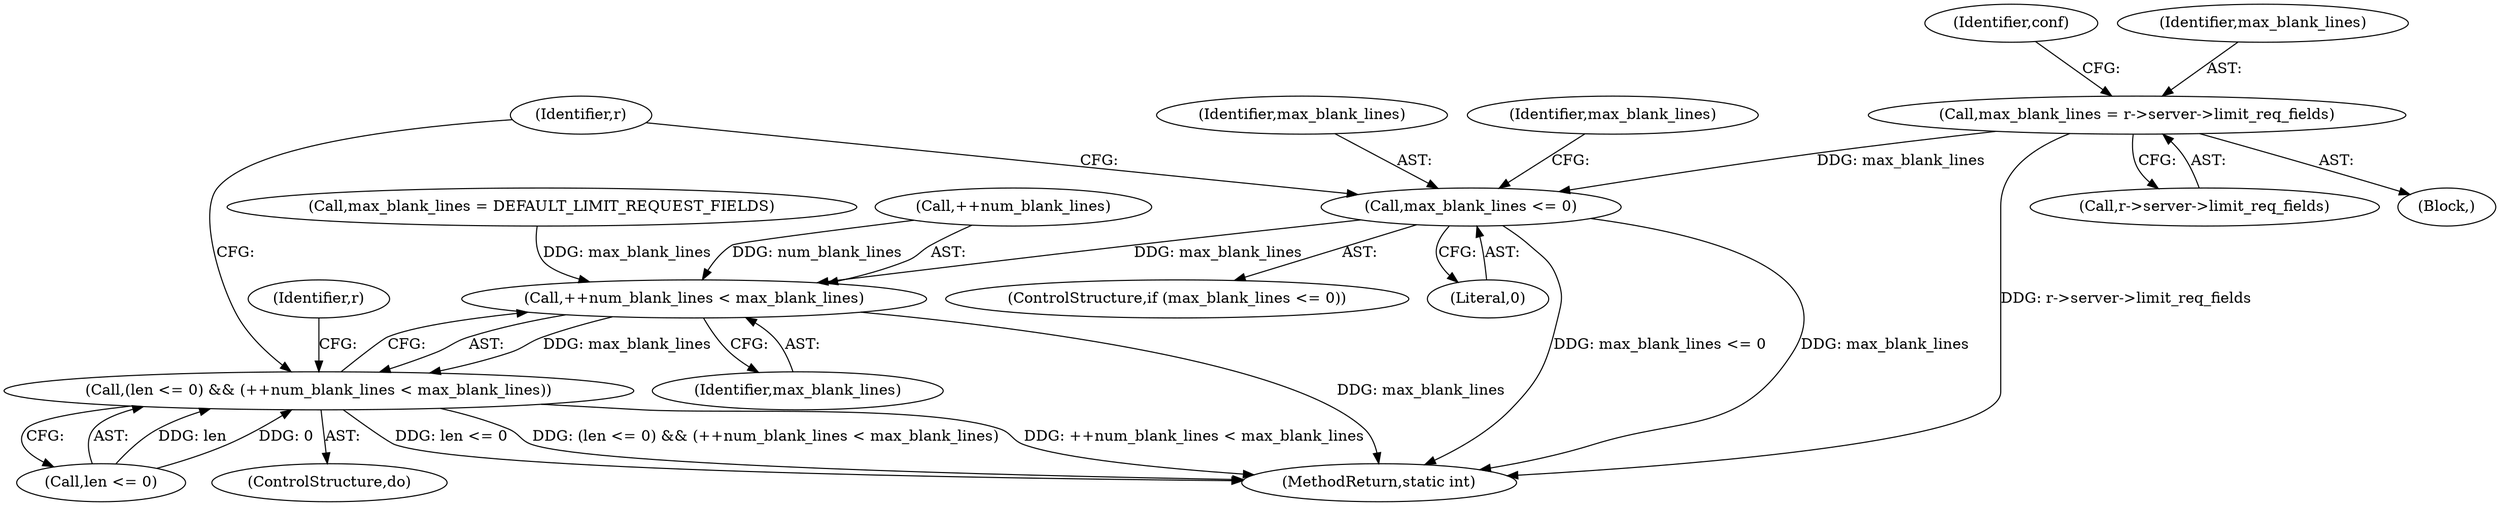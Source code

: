 digraph "0_httpd_6a974059190b8a0c7e499f4ab12fe108127099cb@pointer" {
"1000131" [label="(Call,max_blank_lines = r->server->limit_req_fields)"];
"1000165" [label="(Call,max_blank_lines <= 0)"];
"1000262" [label="(Call,++num_blank_lines < max_blank_lines)"];
"1000258" [label="(Call,(len <= 0) && (++num_blank_lines < max_blank_lines))"];
"1000259" [label="(Call,len <= 0)"];
"1000635" [label="(MethodReturn,static int)"];
"1000265" [label="(Identifier,max_blank_lines)"];
"1000131" [label="(Call,max_blank_lines = r->server->limit_req_fields)"];
"1000177" [label="(Identifier,r)"];
"1000169" [label="(Call,max_blank_lines = DEFAULT_LIMIT_REQUEST_FIELDS)"];
"1000140" [label="(Identifier,conf)"];
"1000132" [label="(Identifier,max_blank_lines)"];
"1000166" [label="(Identifier,max_blank_lines)"];
"1000112" [label="(Block,)"];
"1000262" [label="(Call,++num_blank_lines < max_blank_lines)"];
"1000167" [label="(Literal,0)"];
"1000258" [label="(Call,(len <= 0) && (++num_blank_lines < max_blank_lines))"];
"1000263" [label="(Call,++num_blank_lines)"];
"1000172" [label="(ControlStructure,do)"];
"1000268" [label="(Identifier,r)"];
"1000133" [label="(Call,r->server->limit_req_fields)"];
"1000165" [label="(Call,max_blank_lines <= 0)"];
"1000164" [label="(ControlStructure,if (max_blank_lines <= 0))"];
"1000170" [label="(Identifier,max_blank_lines)"];
"1000131" -> "1000112"  [label="AST: "];
"1000131" -> "1000133"  [label="CFG: "];
"1000132" -> "1000131"  [label="AST: "];
"1000133" -> "1000131"  [label="AST: "];
"1000140" -> "1000131"  [label="CFG: "];
"1000131" -> "1000635"  [label="DDG: r->server->limit_req_fields"];
"1000131" -> "1000165"  [label="DDG: max_blank_lines"];
"1000165" -> "1000164"  [label="AST: "];
"1000165" -> "1000167"  [label="CFG: "];
"1000166" -> "1000165"  [label="AST: "];
"1000167" -> "1000165"  [label="AST: "];
"1000170" -> "1000165"  [label="CFG: "];
"1000177" -> "1000165"  [label="CFG: "];
"1000165" -> "1000635"  [label="DDG: max_blank_lines"];
"1000165" -> "1000635"  [label="DDG: max_blank_lines <= 0"];
"1000165" -> "1000262"  [label="DDG: max_blank_lines"];
"1000262" -> "1000258"  [label="AST: "];
"1000262" -> "1000265"  [label="CFG: "];
"1000263" -> "1000262"  [label="AST: "];
"1000265" -> "1000262"  [label="AST: "];
"1000258" -> "1000262"  [label="CFG: "];
"1000262" -> "1000635"  [label="DDG: max_blank_lines"];
"1000262" -> "1000258"  [label="DDG: max_blank_lines"];
"1000263" -> "1000262"  [label="DDG: num_blank_lines"];
"1000169" -> "1000262"  [label="DDG: max_blank_lines"];
"1000258" -> "1000172"  [label="AST: "];
"1000258" -> "1000259"  [label="CFG: "];
"1000259" -> "1000258"  [label="AST: "];
"1000177" -> "1000258"  [label="CFG: "];
"1000268" -> "1000258"  [label="CFG: "];
"1000258" -> "1000635"  [label="DDG: len <= 0"];
"1000258" -> "1000635"  [label="DDG: (len <= 0) && (++num_blank_lines < max_blank_lines)"];
"1000258" -> "1000635"  [label="DDG: ++num_blank_lines < max_blank_lines"];
"1000259" -> "1000258"  [label="DDG: len"];
"1000259" -> "1000258"  [label="DDG: 0"];
}
